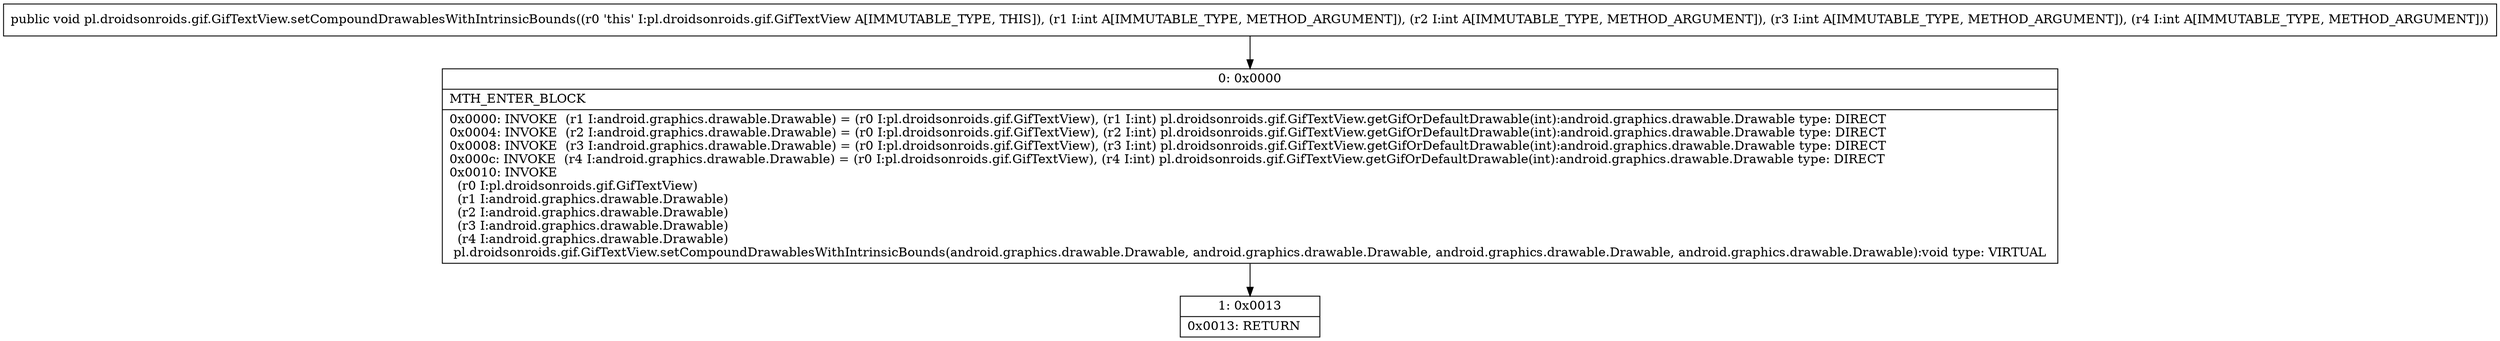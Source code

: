 digraph "CFG forpl.droidsonroids.gif.GifTextView.setCompoundDrawablesWithIntrinsicBounds(IIII)V" {
Node_0 [shape=record,label="{0\:\ 0x0000|MTH_ENTER_BLOCK\l|0x0000: INVOKE  (r1 I:android.graphics.drawable.Drawable) = (r0 I:pl.droidsonroids.gif.GifTextView), (r1 I:int) pl.droidsonroids.gif.GifTextView.getGifOrDefaultDrawable(int):android.graphics.drawable.Drawable type: DIRECT \l0x0004: INVOKE  (r2 I:android.graphics.drawable.Drawable) = (r0 I:pl.droidsonroids.gif.GifTextView), (r2 I:int) pl.droidsonroids.gif.GifTextView.getGifOrDefaultDrawable(int):android.graphics.drawable.Drawable type: DIRECT \l0x0008: INVOKE  (r3 I:android.graphics.drawable.Drawable) = (r0 I:pl.droidsonroids.gif.GifTextView), (r3 I:int) pl.droidsonroids.gif.GifTextView.getGifOrDefaultDrawable(int):android.graphics.drawable.Drawable type: DIRECT \l0x000c: INVOKE  (r4 I:android.graphics.drawable.Drawable) = (r0 I:pl.droidsonroids.gif.GifTextView), (r4 I:int) pl.droidsonroids.gif.GifTextView.getGifOrDefaultDrawable(int):android.graphics.drawable.Drawable type: DIRECT \l0x0010: INVOKE  \l  (r0 I:pl.droidsonroids.gif.GifTextView)\l  (r1 I:android.graphics.drawable.Drawable)\l  (r2 I:android.graphics.drawable.Drawable)\l  (r3 I:android.graphics.drawable.Drawable)\l  (r4 I:android.graphics.drawable.Drawable)\l pl.droidsonroids.gif.GifTextView.setCompoundDrawablesWithIntrinsicBounds(android.graphics.drawable.Drawable, android.graphics.drawable.Drawable, android.graphics.drawable.Drawable, android.graphics.drawable.Drawable):void type: VIRTUAL \l}"];
Node_1 [shape=record,label="{1\:\ 0x0013|0x0013: RETURN   \l}"];
MethodNode[shape=record,label="{public void pl.droidsonroids.gif.GifTextView.setCompoundDrawablesWithIntrinsicBounds((r0 'this' I:pl.droidsonroids.gif.GifTextView A[IMMUTABLE_TYPE, THIS]), (r1 I:int A[IMMUTABLE_TYPE, METHOD_ARGUMENT]), (r2 I:int A[IMMUTABLE_TYPE, METHOD_ARGUMENT]), (r3 I:int A[IMMUTABLE_TYPE, METHOD_ARGUMENT]), (r4 I:int A[IMMUTABLE_TYPE, METHOD_ARGUMENT])) }"];
MethodNode -> Node_0;
Node_0 -> Node_1;
}

